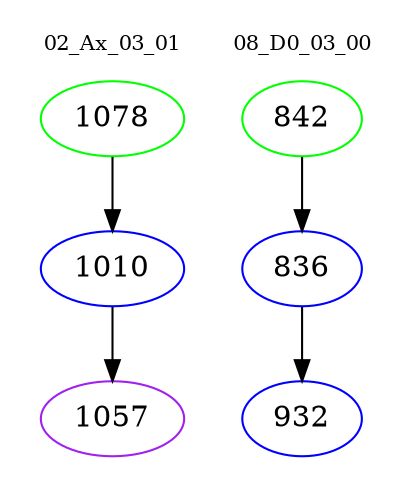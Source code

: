 digraph{
subgraph cluster_0 {
color = white
label = "02_Ax_03_01";
fontsize=10;
T0_1078 [label="1078", color="green"]
T0_1078 -> T0_1010 [color="black"]
T0_1010 [label="1010", color="blue"]
T0_1010 -> T0_1057 [color="black"]
T0_1057 [label="1057", color="purple"]
}
subgraph cluster_1 {
color = white
label = "08_D0_03_00";
fontsize=10;
T1_842 [label="842", color="green"]
T1_842 -> T1_836 [color="black"]
T1_836 [label="836", color="blue"]
T1_836 -> T1_932 [color="black"]
T1_932 [label="932", color="blue"]
}
}
